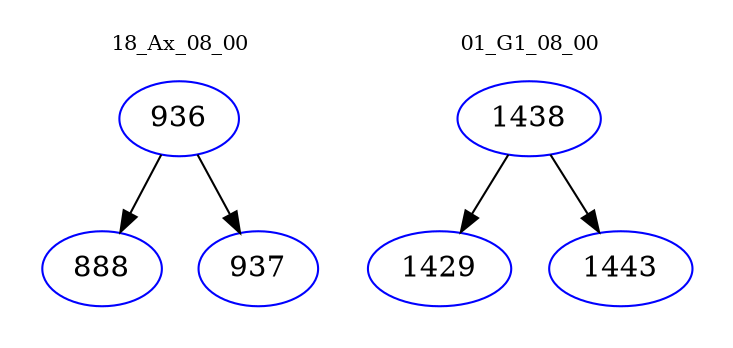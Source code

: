 digraph{
subgraph cluster_0 {
color = white
label = "18_Ax_08_00";
fontsize=10;
T0_936 [label="936", color="blue"]
T0_936 -> T0_888 [color="black"]
T0_888 [label="888", color="blue"]
T0_936 -> T0_937 [color="black"]
T0_937 [label="937", color="blue"]
}
subgraph cluster_1 {
color = white
label = "01_G1_08_00";
fontsize=10;
T1_1438 [label="1438", color="blue"]
T1_1438 -> T1_1429 [color="black"]
T1_1429 [label="1429", color="blue"]
T1_1438 -> T1_1443 [color="black"]
T1_1443 [label="1443", color="blue"]
}
}
